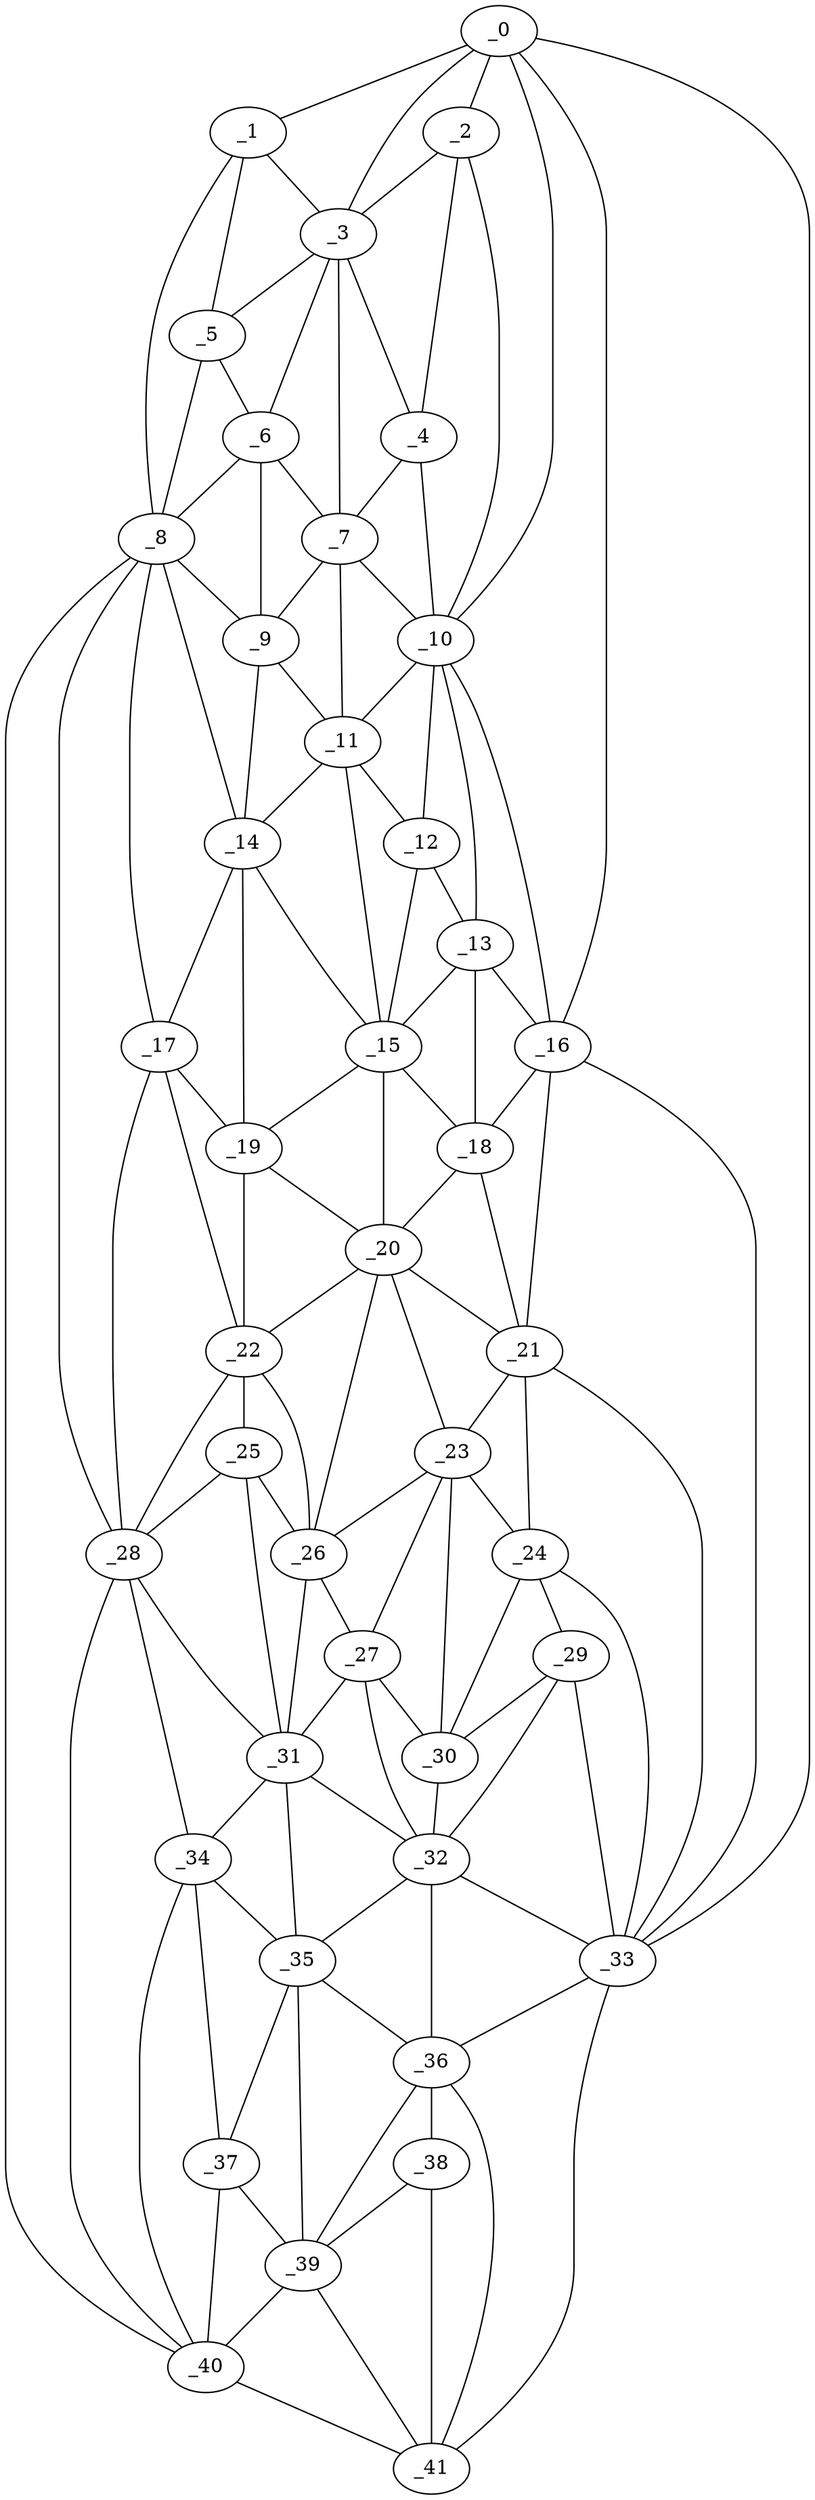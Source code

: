 graph "obj79__30.gxl" {
	_0	 [x=5,
		y=79];
	_1	 [x=7,
		y=44];
	_0 -- _1	 [valence=1];
	_2	 [x=14,
		y=76];
	_0 -- _2	 [valence=2];
	_3	 [x=18,
		y=62];
	_0 -- _3	 [valence=1];
	_10	 [x=33,
		y=78];
	_0 -- _10	 [valence=1];
	_16	 [x=52,
		y=83];
	_0 -- _16	 [valence=1];
	_33	 [x=103,
		y=97];
	_0 -- _33	 [valence=1];
	_1 -- _3	 [valence=2];
	_5	 [x=19,
		y=42];
	_1 -- _5	 [valence=1];
	_8	 [x=29,
		y=30];
	_1 -- _8	 [valence=1];
	_2 -- _3	 [valence=2];
	_4	 [x=18,
		y=71];
	_2 -- _4	 [valence=2];
	_2 -- _10	 [valence=2];
	_3 -- _4	 [valence=2];
	_3 -- _5	 [valence=2];
	_6	 [x=27,
		y=42];
	_3 -- _6	 [valence=2];
	_7	 [x=27,
		y=64];
	_3 -- _7	 [valence=2];
	_4 -- _7	 [valence=2];
	_4 -- _10	 [valence=2];
	_5 -- _6	 [valence=1];
	_5 -- _8	 [valence=2];
	_6 -- _7	 [valence=2];
	_6 -- _8	 [valence=2];
	_9	 [x=32,
		y=40];
	_6 -- _9	 [valence=2];
	_7 -- _9	 [valence=1];
	_7 -- _10	 [valence=1];
	_11	 [x=35,
		y=67];
	_7 -- _11	 [valence=2];
	_8 -- _9	 [valence=2];
	_14	 [x=45,
		y=41];
	_8 -- _14	 [valence=2];
	_17	 [x=54,
		y=44];
	_8 -- _17	 [valence=2];
	_28	 [x=80,
		y=48];
	_8 -- _28	 [valence=2];
	_40	 [x=124,
		y=47];
	_8 -- _40	 [valence=1];
	_9 -- _11	 [valence=2];
	_9 -- _14	 [valence=2];
	_10 -- _11	 [valence=2];
	_12	 [x=41,
		y=70];
	_10 -- _12	 [valence=1];
	_13	 [x=41,
		y=76];
	_10 -- _13	 [valence=2];
	_10 -- _16	 [valence=1];
	_11 -- _12	 [valence=2];
	_11 -- _14	 [valence=2];
	_15	 [x=49,
		y=68];
	_11 -- _15	 [valence=2];
	_12 -- _13	 [valence=2];
	_12 -- _15	 [valence=1];
	_13 -- _15	 [valence=2];
	_13 -- _16	 [valence=2];
	_18	 [x=54,
		y=75];
	_13 -- _18	 [valence=1];
	_14 -- _15	 [valence=2];
	_14 -- _17	 [valence=1];
	_19	 [x=56,
		y=47];
	_14 -- _19	 [valence=1];
	_15 -- _18	 [valence=1];
	_15 -- _19	 [valence=1];
	_20	 [x=63,
		y=71];
	_15 -- _20	 [valence=2];
	_16 -- _18	 [valence=2];
	_21	 [x=63,
		y=85];
	_16 -- _21	 [valence=2];
	_16 -- _33	 [valence=2];
	_17 -- _19	 [valence=2];
	_22	 [x=68,
		y=50];
	_17 -- _22	 [valence=1];
	_17 -- _28	 [valence=1];
	_18 -- _20	 [valence=2];
	_18 -- _21	 [valence=1];
	_19 -- _20	 [valence=2];
	_19 -- _22	 [valence=1];
	_20 -- _21	 [valence=1];
	_20 -- _22	 [valence=2];
	_23	 [x=71,
		y=78];
	_20 -- _23	 [valence=2];
	_26	 [x=76,
		y=73];
	_20 -- _26	 [valence=2];
	_21 -- _23	 [valence=2];
	_24	 [x=73,
		y=87];
	_21 -- _24	 [valence=2];
	_21 -- _33	 [valence=2];
	_25	 [x=75,
		y=50];
	_22 -- _25	 [valence=2];
	_22 -- _26	 [valence=2];
	_22 -- _28	 [valence=2];
	_23 -- _24	 [valence=2];
	_23 -- _26	 [valence=1];
	_27	 [x=79,
		y=74];
	_23 -- _27	 [valence=2];
	_30	 [x=85,
		y=81];
	_23 -- _30	 [valence=1];
	_29	 [x=83,
		y=88];
	_24 -- _29	 [valence=1];
	_24 -- _30	 [valence=2];
	_24 -- _33	 [valence=2];
	_25 -- _26	 [valence=2];
	_25 -- _28	 [valence=2];
	_31	 [x=88,
		y=53];
	_25 -- _31	 [valence=2];
	_26 -- _27	 [valence=2];
	_26 -- _31	 [valence=1];
	_27 -- _30	 [valence=2];
	_27 -- _31	 [valence=2];
	_32	 [x=93,
		y=76];
	_27 -- _32	 [valence=1];
	_28 -- _31	 [valence=1];
	_34	 [x=106,
		y=50];
	_28 -- _34	 [valence=2];
	_28 -- _40	 [valence=1];
	_29 -- _30	 [valence=2];
	_29 -- _32	 [valence=1];
	_29 -- _33	 [valence=2];
	_30 -- _32	 [valence=2];
	_31 -- _32	 [valence=2];
	_31 -- _34	 [valence=2];
	_35	 [x=106,
		y=61];
	_31 -- _35	 [valence=1];
	_32 -- _33	 [valence=2];
	_32 -- _35	 [valence=2];
	_36	 [x=110,
		y=70];
	_32 -- _36	 [valence=1];
	_33 -- _36	 [valence=2];
	_41	 [x=124,
		y=81];
	_33 -- _41	 [valence=1];
	_34 -- _35	 [valence=1];
	_37	 [x=116,
		y=52];
	_34 -- _37	 [valence=2];
	_34 -- _40	 [valence=2];
	_35 -- _36	 [valence=2];
	_35 -- _37	 [valence=1];
	_39	 [x=123,
		y=62];
	_35 -- _39	 [valence=1];
	_38	 [x=121,
		y=74];
	_36 -- _38	 [valence=2];
	_36 -- _39	 [valence=2];
	_36 -- _41	 [valence=1];
	_37 -- _39	 [valence=2];
	_37 -- _40	 [valence=1];
	_38 -- _39	 [valence=1];
	_38 -- _41	 [valence=2];
	_39 -- _40	 [valence=1];
	_39 -- _41	 [valence=1];
	_40 -- _41	 [valence=1];
}
